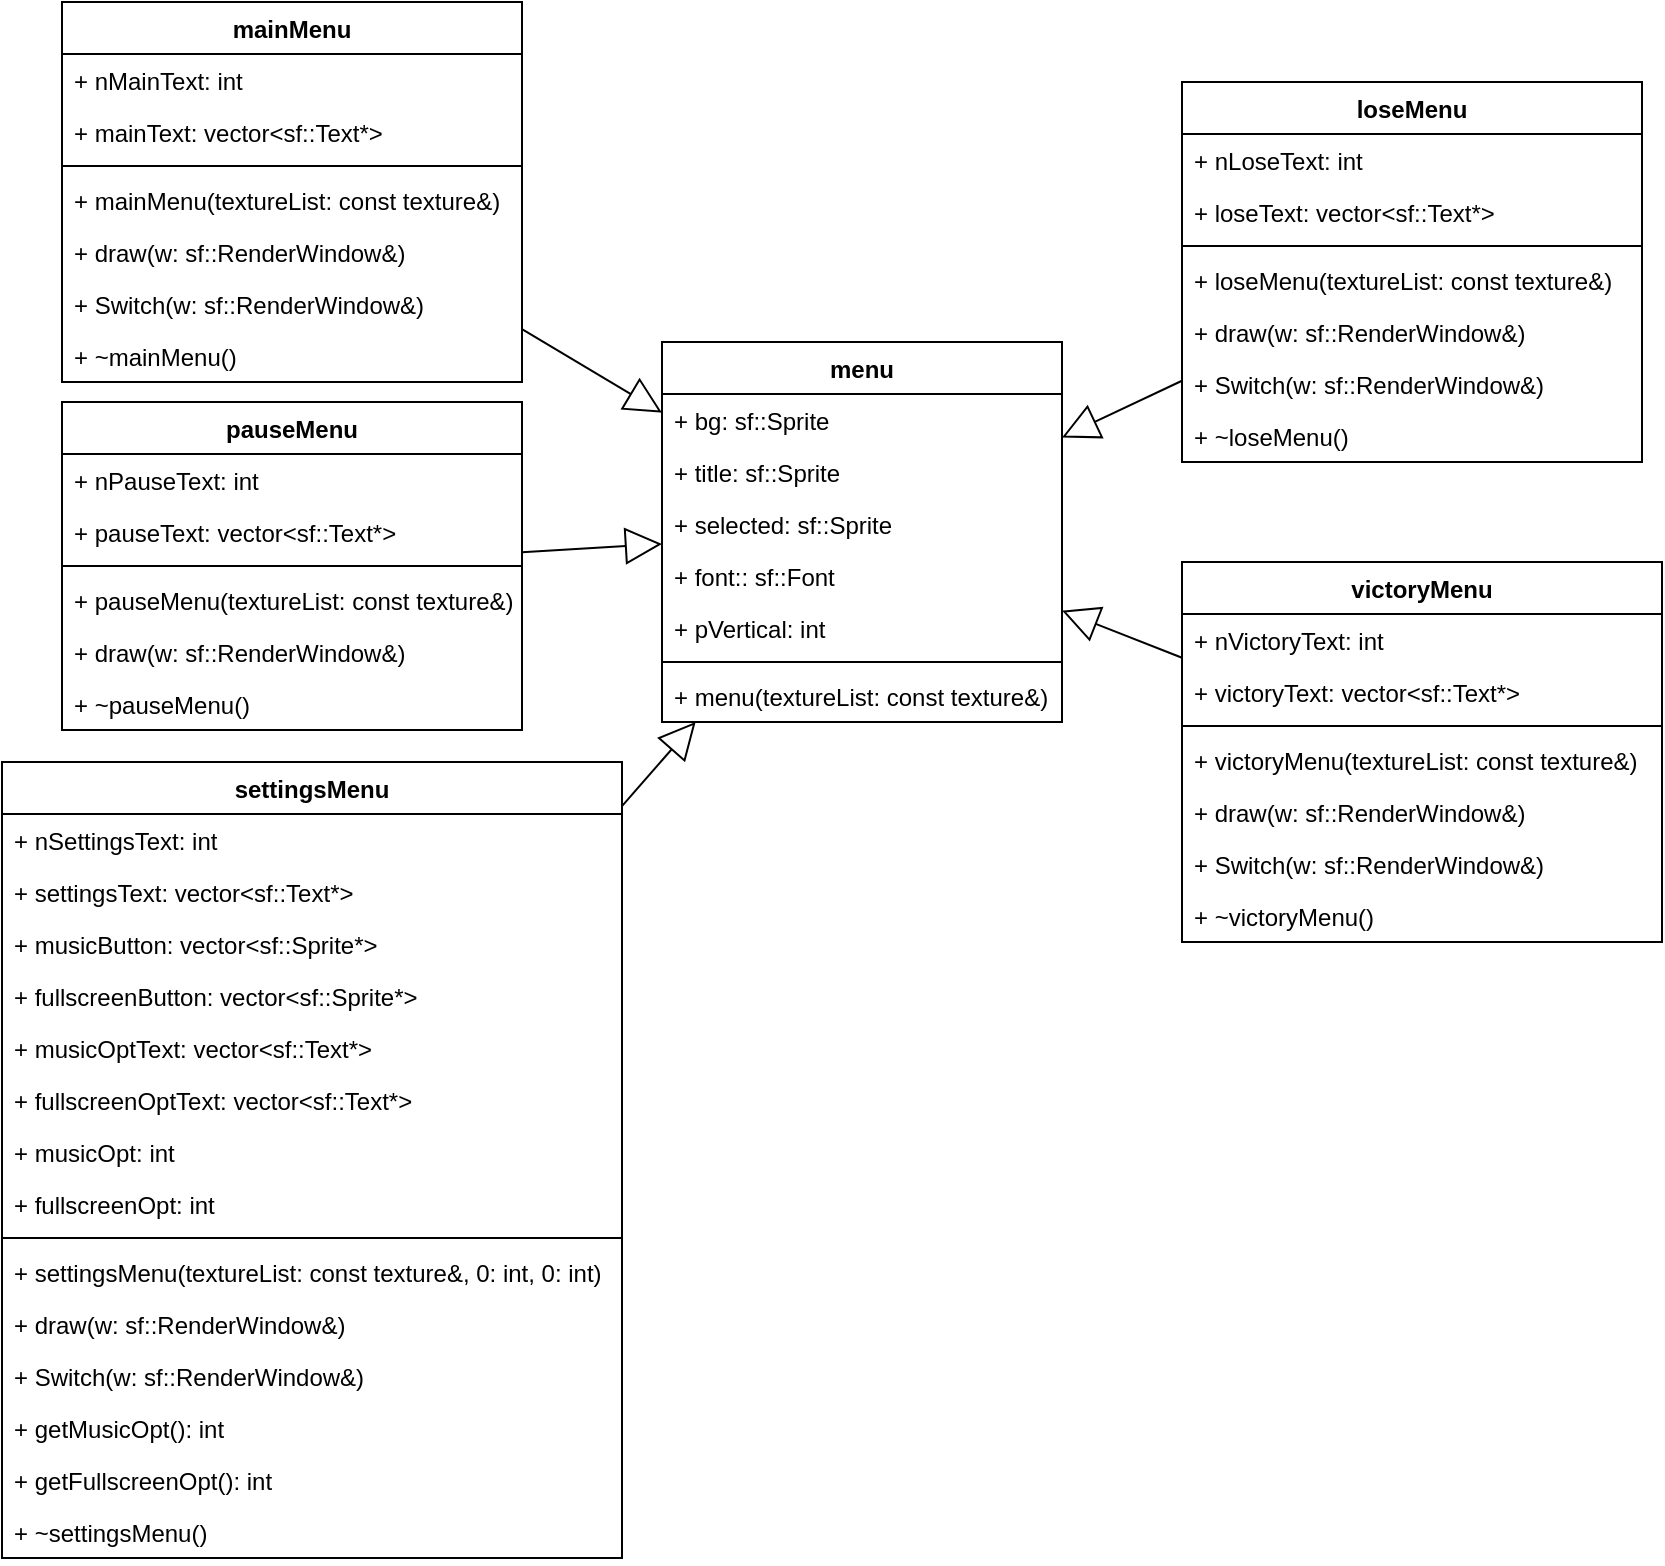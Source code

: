 <mxfile version="13.4.5" type="device" pages="3"><diagram id="nkV1UEfnKvm9lRyXNGmZ" name="Menu"><mxGraphModel dx="868" dy="510" grid="1" gridSize="10" guides="1" tooltips="1" connect="1" arrows="1" fold="1" page="1" pageScale="1" pageWidth="850" pageHeight="1100" math="0" shadow="0"><root><mxCell id="0"/><mxCell id="1" parent="0"/><mxCell id="93eGIscq69mZXDQ_hid5-1" value="menu" style="swimlane;fontStyle=1;align=center;verticalAlign=top;childLayout=stackLayout;horizontal=1;startSize=26;horizontalStack=0;resizeParent=1;resizeParentMax=0;resizeLast=0;collapsible=1;marginBottom=0;" parent="1" vertex="1"><mxGeometry x="340" y="210" width="200" height="190" as="geometry"/></mxCell><mxCell id="93eGIscq69mZXDQ_hid5-2" value="+ bg: sf::Sprite" style="text;strokeColor=none;fillColor=none;align=left;verticalAlign=top;spacingLeft=4;spacingRight=4;overflow=hidden;rotatable=0;points=[[0,0.5],[1,0.5]];portConstraint=eastwest;" parent="93eGIscq69mZXDQ_hid5-1" vertex="1"><mxGeometry y="26" width="200" height="26" as="geometry"/></mxCell><mxCell id="93eGIscq69mZXDQ_hid5-10" value="+ title: sf::Sprite" style="text;strokeColor=none;fillColor=none;align=left;verticalAlign=top;spacingLeft=4;spacingRight=4;overflow=hidden;rotatable=0;points=[[0,0.5],[1,0.5]];portConstraint=eastwest;" parent="93eGIscq69mZXDQ_hid5-1" vertex="1"><mxGeometry y="52" width="200" height="26" as="geometry"/></mxCell><mxCell id="93eGIscq69mZXDQ_hid5-9" value="+ selected: sf::Sprite " style="text;strokeColor=none;fillColor=none;align=left;verticalAlign=top;spacingLeft=4;spacingRight=4;overflow=hidden;rotatable=0;points=[[0,0.5],[1,0.5]];portConstraint=eastwest;" parent="93eGIscq69mZXDQ_hid5-1" vertex="1"><mxGeometry y="78" width="200" height="26" as="geometry"/></mxCell><mxCell id="93eGIscq69mZXDQ_hid5-11" value="+ font:: sf::Font" style="text;strokeColor=none;fillColor=none;align=left;verticalAlign=top;spacingLeft=4;spacingRight=4;overflow=hidden;rotatable=0;points=[[0,0.5],[1,0.5]];portConstraint=eastwest;" parent="93eGIscq69mZXDQ_hid5-1" vertex="1"><mxGeometry y="104" width="200" height="26" as="geometry"/></mxCell><mxCell id="93eGIscq69mZXDQ_hid5-12" value="+ pVertical: int" style="text;strokeColor=none;fillColor=none;align=left;verticalAlign=top;spacingLeft=4;spacingRight=4;overflow=hidden;rotatable=0;points=[[0,0.5],[1,0.5]];portConstraint=eastwest;" parent="93eGIscq69mZXDQ_hid5-1" vertex="1"><mxGeometry y="130" width="200" height="26" as="geometry"/></mxCell><mxCell id="93eGIscq69mZXDQ_hid5-3" value="" style="line;strokeWidth=1;fillColor=none;align=left;verticalAlign=middle;spacingTop=-1;spacingLeft=3;spacingRight=3;rotatable=0;labelPosition=right;points=[];portConstraint=eastwest;" parent="93eGIscq69mZXDQ_hid5-1" vertex="1"><mxGeometry y="156" width="200" height="8" as="geometry"/></mxCell><mxCell id="93eGIscq69mZXDQ_hid5-4" value="+ menu(textureList: const texture&amp;)" style="text;strokeColor=none;fillColor=none;align=left;verticalAlign=top;spacingLeft=4;spacingRight=4;overflow=hidden;rotatable=0;points=[[0,0.5],[1,0.5]];portConstraint=eastwest;" parent="93eGIscq69mZXDQ_hid5-1" vertex="1"><mxGeometry y="164" width="200" height="26" as="geometry"/></mxCell><mxCell id="93eGIscq69mZXDQ_hid5-13" value="mainMenu" style="swimlane;fontStyle=1;align=center;verticalAlign=top;childLayout=stackLayout;horizontal=1;startSize=26;horizontalStack=0;resizeParent=1;resizeParentMax=0;resizeLast=0;collapsible=1;marginBottom=0;" parent="1" vertex="1"><mxGeometry x="40" y="40" width="230" height="190" as="geometry"/></mxCell><mxCell id="93eGIscq69mZXDQ_hid5-14" value="+ nMainText: int" style="text;strokeColor=none;fillColor=none;align=left;verticalAlign=top;spacingLeft=4;spacingRight=4;overflow=hidden;rotatable=0;points=[[0,0.5],[1,0.5]];portConstraint=eastwest;" parent="93eGIscq69mZXDQ_hid5-13" vertex="1"><mxGeometry y="26" width="230" height="26" as="geometry"/></mxCell><mxCell id="93eGIscq69mZXDQ_hid5-17" value="+ mainText: vector&lt;sf::Text*&gt;" style="text;strokeColor=none;fillColor=none;align=left;verticalAlign=top;spacingLeft=4;spacingRight=4;overflow=hidden;rotatable=0;points=[[0,0.5],[1,0.5]];portConstraint=eastwest;" parent="93eGIscq69mZXDQ_hid5-13" vertex="1"><mxGeometry y="52" width="230" height="26" as="geometry"/></mxCell><mxCell id="93eGIscq69mZXDQ_hid5-15" value="" style="line;strokeWidth=1;fillColor=none;align=left;verticalAlign=middle;spacingTop=-1;spacingLeft=3;spacingRight=3;rotatable=0;labelPosition=right;points=[];portConstraint=eastwest;" parent="93eGIscq69mZXDQ_hid5-13" vertex="1"><mxGeometry y="78" width="230" height="8" as="geometry"/></mxCell><mxCell id="93eGIscq69mZXDQ_hid5-16" value="+ mainMenu(textureList: const texture&amp;)" style="text;strokeColor=none;fillColor=none;align=left;verticalAlign=top;spacingLeft=4;spacingRight=4;overflow=hidden;rotatable=0;points=[[0,0.5],[1,0.5]];portConstraint=eastwest;" parent="93eGIscq69mZXDQ_hid5-13" vertex="1"><mxGeometry y="86" width="230" height="26" as="geometry"/></mxCell><mxCell id="93eGIscq69mZXDQ_hid5-18" value="+ draw(w: sf::RenderWindow&amp;)" style="text;strokeColor=none;fillColor=none;align=left;verticalAlign=top;spacingLeft=4;spacingRight=4;overflow=hidden;rotatable=0;points=[[0,0.5],[1,0.5]];portConstraint=eastwest;" parent="93eGIscq69mZXDQ_hid5-13" vertex="1"><mxGeometry y="112" width="230" height="26" as="geometry"/></mxCell><mxCell id="93eGIscq69mZXDQ_hid5-19" value="+ Switch(w: sf::RenderWindow&amp;)" style="text;strokeColor=none;fillColor=none;align=left;verticalAlign=top;spacingLeft=4;spacingRight=4;overflow=hidden;rotatable=0;points=[[0,0.5],[1,0.5]];portConstraint=eastwest;" parent="93eGIscq69mZXDQ_hid5-13" vertex="1"><mxGeometry y="138" width="230" height="26" as="geometry"/></mxCell><mxCell id="93eGIscq69mZXDQ_hid5-20" value="+ ~mainMenu()" style="text;strokeColor=none;fillColor=none;align=left;verticalAlign=top;spacingLeft=4;spacingRight=4;overflow=hidden;rotatable=0;points=[[0,0.5],[1,0.5]];portConstraint=eastwest;" parent="93eGIscq69mZXDQ_hid5-13" vertex="1"><mxGeometry y="164" width="230" height="26" as="geometry"/></mxCell><mxCell id="93eGIscq69mZXDQ_hid5-21" value="pauseMenu" style="swimlane;fontStyle=1;align=center;verticalAlign=top;childLayout=stackLayout;horizontal=1;startSize=26;horizontalStack=0;resizeParent=1;resizeParentMax=0;resizeLast=0;collapsible=1;marginBottom=0;" parent="1" vertex="1"><mxGeometry x="40" y="240" width="230" height="164" as="geometry"/></mxCell><mxCell id="93eGIscq69mZXDQ_hid5-22" value="+ nPauseText: int" style="text;strokeColor=none;fillColor=none;align=left;verticalAlign=top;spacingLeft=4;spacingRight=4;overflow=hidden;rotatable=0;points=[[0,0.5],[1,0.5]];portConstraint=eastwest;" parent="93eGIscq69mZXDQ_hid5-21" vertex="1"><mxGeometry y="26" width="230" height="26" as="geometry"/></mxCell><mxCell id="93eGIscq69mZXDQ_hid5-23" value="+ pauseText: vector&lt;sf::Text*&gt;" style="text;strokeColor=none;fillColor=none;align=left;verticalAlign=top;spacingLeft=4;spacingRight=4;overflow=hidden;rotatable=0;points=[[0,0.5],[1,0.5]];portConstraint=eastwest;" parent="93eGIscq69mZXDQ_hid5-21" vertex="1"><mxGeometry y="52" width="230" height="26" as="geometry"/></mxCell><mxCell id="93eGIscq69mZXDQ_hid5-24" value="" style="line;strokeWidth=1;fillColor=none;align=left;verticalAlign=middle;spacingTop=-1;spacingLeft=3;spacingRight=3;rotatable=0;labelPosition=right;points=[];portConstraint=eastwest;" parent="93eGIscq69mZXDQ_hid5-21" vertex="1"><mxGeometry y="78" width="230" height="8" as="geometry"/></mxCell><mxCell id="93eGIscq69mZXDQ_hid5-25" value="+ pauseMenu(textureList: const texture&amp;)" style="text;strokeColor=none;fillColor=none;align=left;verticalAlign=top;spacingLeft=4;spacingRight=4;overflow=hidden;rotatable=0;points=[[0,0.5],[1,0.5]];portConstraint=eastwest;" parent="93eGIscq69mZXDQ_hid5-21" vertex="1"><mxGeometry y="86" width="230" height="26" as="geometry"/></mxCell><mxCell id="93eGIscq69mZXDQ_hid5-26" value="+ draw(w: sf::RenderWindow&amp;)" style="text;strokeColor=none;fillColor=none;align=left;verticalAlign=top;spacingLeft=4;spacingRight=4;overflow=hidden;rotatable=0;points=[[0,0.5],[1,0.5]];portConstraint=eastwest;" parent="93eGIscq69mZXDQ_hid5-21" vertex="1"><mxGeometry y="112" width="230" height="26" as="geometry"/></mxCell><mxCell id="93eGIscq69mZXDQ_hid5-28" value="+ ~pauseMenu()" style="text;strokeColor=none;fillColor=none;align=left;verticalAlign=top;spacingLeft=4;spacingRight=4;overflow=hidden;rotatable=0;points=[[0,0.5],[1,0.5]];portConstraint=eastwest;" parent="93eGIscq69mZXDQ_hid5-21" vertex="1"><mxGeometry y="138" width="230" height="26" as="geometry"/></mxCell><mxCell id="93eGIscq69mZXDQ_hid5-45" value="loseMenu" style="swimlane;fontStyle=1;align=center;verticalAlign=top;childLayout=stackLayout;horizontal=1;startSize=26;horizontalStack=0;resizeParent=1;resizeParentMax=0;resizeLast=0;collapsible=1;marginBottom=0;" parent="1" vertex="1"><mxGeometry x="600" y="80" width="230" height="190" as="geometry"/></mxCell><mxCell id="93eGIscq69mZXDQ_hid5-46" value="+ nLoseText: int" style="text;strokeColor=none;fillColor=none;align=left;verticalAlign=top;spacingLeft=4;spacingRight=4;overflow=hidden;rotatable=0;points=[[0,0.5],[1,0.5]];portConstraint=eastwest;" parent="93eGIscq69mZXDQ_hid5-45" vertex="1"><mxGeometry y="26" width="230" height="26" as="geometry"/></mxCell><mxCell id="93eGIscq69mZXDQ_hid5-47" value="+ loseText: vector&lt;sf::Text*&gt;" style="text;strokeColor=none;fillColor=none;align=left;verticalAlign=top;spacingLeft=4;spacingRight=4;overflow=hidden;rotatable=0;points=[[0,0.5],[1,0.5]];portConstraint=eastwest;" parent="93eGIscq69mZXDQ_hid5-45" vertex="1"><mxGeometry y="52" width="230" height="26" as="geometry"/></mxCell><mxCell id="93eGIscq69mZXDQ_hid5-48" value="" style="line;strokeWidth=1;fillColor=none;align=left;verticalAlign=middle;spacingTop=-1;spacingLeft=3;spacingRight=3;rotatable=0;labelPosition=right;points=[];portConstraint=eastwest;" parent="93eGIscq69mZXDQ_hid5-45" vertex="1"><mxGeometry y="78" width="230" height="8" as="geometry"/></mxCell><mxCell id="93eGIscq69mZXDQ_hid5-49" value="+ loseMenu(textureList: const texture&amp;)" style="text;strokeColor=none;fillColor=none;align=left;verticalAlign=top;spacingLeft=4;spacingRight=4;overflow=hidden;rotatable=0;points=[[0,0.5],[1,0.5]];portConstraint=eastwest;" parent="93eGIscq69mZXDQ_hid5-45" vertex="1"><mxGeometry y="86" width="230" height="26" as="geometry"/></mxCell><mxCell id="93eGIscq69mZXDQ_hid5-50" value="+ draw(w: sf::RenderWindow&amp;)" style="text;strokeColor=none;fillColor=none;align=left;verticalAlign=top;spacingLeft=4;spacingRight=4;overflow=hidden;rotatable=0;points=[[0,0.5],[1,0.5]];portConstraint=eastwest;" parent="93eGIscq69mZXDQ_hid5-45" vertex="1"><mxGeometry y="112" width="230" height="26" as="geometry"/></mxCell><mxCell id="93eGIscq69mZXDQ_hid5-51" value="+ Switch(w: sf::RenderWindow&amp;)" style="text;strokeColor=none;fillColor=none;align=left;verticalAlign=top;spacingLeft=4;spacingRight=4;overflow=hidden;rotatable=0;points=[[0,0.5],[1,0.5]];portConstraint=eastwest;" parent="93eGIscq69mZXDQ_hid5-45" vertex="1"><mxGeometry y="138" width="230" height="26" as="geometry"/></mxCell><mxCell id="93eGIscq69mZXDQ_hid5-52" value="+ ~loseMenu()" style="text;strokeColor=none;fillColor=none;align=left;verticalAlign=top;spacingLeft=4;spacingRight=4;overflow=hidden;rotatable=0;points=[[0,0.5],[1,0.5]];portConstraint=eastwest;" parent="93eGIscq69mZXDQ_hid5-45" vertex="1"><mxGeometry y="164" width="230" height="26" as="geometry"/></mxCell><mxCell id="93eGIscq69mZXDQ_hid5-29" value="settingsMenu" style="swimlane;fontStyle=1;align=center;verticalAlign=top;childLayout=stackLayout;horizontal=1;startSize=26;horizontalStack=0;resizeParent=1;resizeParentMax=0;resizeLast=0;collapsible=1;marginBottom=0;" parent="1" vertex="1"><mxGeometry x="10" y="420" width="310" height="398" as="geometry"/></mxCell><mxCell id="93eGIscq69mZXDQ_hid5-30" value="+ nSettingsText: int" style="text;strokeColor=none;fillColor=none;align=left;verticalAlign=top;spacingLeft=4;spacingRight=4;overflow=hidden;rotatable=0;points=[[0,0.5],[1,0.5]];portConstraint=eastwest;" parent="93eGIscq69mZXDQ_hid5-29" vertex="1"><mxGeometry y="26" width="310" height="26" as="geometry"/></mxCell><mxCell id="93eGIscq69mZXDQ_hid5-31" value="+ settingsText: vector&lt;sf::Text*&gt;" style="text;strokeColor=none;fillColor=none;align=left;verticalAlign=top;spacingLeft=4;spacingRight=4;overflow=hidden;rotatable=0;points=[[0,0.5],[1,0.5]];portConstraint=eastwest;" parent="93eGIscq69mZXDQ_hid5-29" vertex="1"><mxGeometry y="52" width="310" height="26" as="geometry"/></mxCell><mxCell id="93eGIscq69mZXDQ_hid5-37" value="+ musicButton: vector&lt;sf::Sprite*&gt;" style="text;strokeColor=none;fillColor=none;align=left;verticalAlign=top;spacingLeft=4;spacingRight=4;overflow=hidden;rotatable=0;points=[[0,0.5],[1,0.5]];portConstraint=eastwest;" parent="93eGIscq69mZXDQ_hid5-29" vertex="1"><mxGeometry y="78" width="310" height="26" as="geometry"/></mxCell><mxCell id="93eGIscq69mZXDQ_hid5-38" value="+ fullscreenButton: vector&lt;sf::Sprite*&gt;" style="text;strokeColor=none;fillColor=none;align=left;verticalAlign=top;spacingLeft=4;spacingRight=4;overflow=hidden;rotatable=0;points=[[0,0.5],[1,0.5]];portConstraint=eastwest;" parent="93eGIscq69mZXDQ_hid5-29" vertex="1"><mxGeometry y="104" width="310" height="26" as="geometry"/></mxCell><mxCell id="93eGIscq69mZXDQ_hid5-39" value="+ musicOptText: vector&lt;sf::Text*&gt;" style="text;strokeColor=none;fillColor=none;align=left;verticalAlign=top;spacingLeft=4;spacingRight=4;overflow=hidden;rotatable=0;points=[[0,0.5],[1,0.5]];portConstraint=eastwest;" parent="93eGIscq69mZXDQ_hid5-29" vertex="1"><mxGeometry y="130" width="310" height="26" as="geometry"/></mxCell><mxCell id="93eGIscq69mZXDQ_hid5-41" value="+ fullscreenOptText: vector&lt;sf::Text*&gt;" style="text;strokeColor=none;fillColor=none;align=left;verticalAlign=top;spacingLeft=4;spacingRight=4;overflow=hidden;rotatable=0;points=[[0,0.5],[1,0.5]];portConstraint=eastwest;" parent="93eGIscq69mZXDQ_hid5-29" vertex="1"><mxGeometry y="156" width="310" height="26" as="geometry"/></mxCell><mxCell id="93eGIscq69mZXDQ_hid5-42" value="+ musicOpt: int" style="text;strokeColor=none;fillColor=none;align=left;verticalAlign=top;spacingLeft=4;spacingRight=4;overflow=hidden;rotatable=0;points=[[0,0.5],[1,0.5]];portConstraint=eastwest;" parent="93eGIscq69mZXDQ_hid5-29" vertex="1"><mxGeometry y="182" width="310" height="26" as="geometry"/></mxCell><mxCell id="93eGIscq69mZXDQ_hid5-40" value="+ fullscreenOpt: int" style="text;strokeColor=none;fillColor=none;align=left;verticalAlign=top;spacingLeft=4;spacingRight=4;overflow=hidden;rotatable=0;points=[[0,0.5],[1,0.5]];portConstraint=eastwest;" parent="93eGIscq69mZXDQ_hid5-29" vertex="1"><mxGeometry y="208" width="310" height="26" as="geometry"/></mxCell><mxCell id="93eGIscq69mZXDQ_hid5-32" value="" style="line;strokeWidth=1;fillColor=none;align=left;verticalAlign=middle;spacingTop=-1;spacingLeft=3;spacingRight=3;rotatable=0;labelPosition=right;points=[];portConstraint=eastwest;" parent="93eGIscq69mZXDQ_hid5-29" vertex="1"><mxGeometry y="234" width="310" height="8" as="geometry"/></mxCell><mxCell id="93eGIscq69mZXDQ_hid5-33" value="+ settingsMenu(textureList: const texture&amp;, 0: int, 0: int)" style="text;strokeColor=none;fillColor=none;align=left;verticalAlign=top;spacingLeft=4;spacingRight=4;overflow=hidden;rotatable=0;points=[[0,0.5],[1,0.5]];portConstraint=eastwest;" parent="93eGIscq69mZXDQ_hid5-29" vertex="1"><mxGeometry y="242" width="310" height="26" as="geometry"/></mxCell><mxCell id="93eGIscq69mZXDQ_hid5-34" value="+ draw(w: sf::RenderWindow&amp;)" style="text;strokeColor=none;fillColor=none;align=left;verticalAlign=top;spacingLeft=4;spacingRight=4;overflow=hidden;rotatable=0;points=[[0,0.5],[1,0.5]];portConstraint=eastwest;" parent="93eGIscq69mZXDQ_hid5-29" vertex="1"><mxGeometry y="268" width="310" height="26" as="geometry"/></mxCell><mxCell id="93eGIscq69mZXDQ_hid5-35" value="+ Switch(w: sf::RenderWindow&amp;)" style="text;strokeColor=none;fillColor=none;align=left;verticalAlign=top;spacingLeft=4;spacingRight=4;overflow=hidden;rotatable=0;points=[[0,0.5],[1,0.5]];portConstraint=eastwest;" parent="93eGIscq69mZXDQ_hid5-29" vertex="1"><mxGeometry y="294" width="310" height="26" as="geometry"/></mxCell><mxCell id="93eGIscq69mZXDQ_hid5-43" value="+ getMusicOpt(): int" style="text;strokeColor=none;fillColor=none;align=left;verticalAlign=top;spacingLeft=4;spacingRight=4;overflow=hidden;rotatable=0;points=[[0,0.5],[1,0.5]];portConstraint=eastwest;" parent="93eGIscq69mZXDQ_hid5-29" vertex="1"><mxGeometry y="320" width="310" height="26" as="geometry"/></mxCell><mxCell id="93eGIscq69mZXDQ_hid5-44" value="+ getFullscreenOpt(): int" style="text;strokeColor=none;fillColor=none;align=left;verticalAlign=top;spacingLeft=4;spacingRight=4;overflow=hidden;rotatable=0;points=[[0,0.5],[1,0.5]];portConstraint=eastwest;" parent="93eGIscq69mZXDQ_hid5-29" vertex="1"><mxGeometry y="346" width="310" height="26" as="geometry"/></mxCell><mxCell id="93eGIscq69mZXDQ_hid5-36" value="+ ~settingsMenu()" style="text;strokeColor=none;fillColor=none;align=left;verticalAlign=top;spacingLeft=4;spacingRight=4;overflow=hidden;rotatable=0;points=[[0,0.5],[1,0.5]];portConstraint=eastwest;" parent="93eGIscq69mZXDQ_hid5-29" vertex="1"><mxGeometry y="372" width="310" height="26" as="geometry"/></mxCell><mxCell id="93eGIscq69mZXDQ_hid5-53" value="victoryMenu" style="swimlane;fontStyle=1;align=center;verticalAlign=top;childLayout=stackLayout;horizontal=1;startSize=26;horizontalStack=0;resizeParent=1;resizeParentMax=0;resizeLast=0;collapsible=1;marginBottom=0;" parent="1" vertex="1"><mxGeometry x="600" y="320" width="240" height="190" as="geometry"/></mxCell><mxCell id="93eGIscq69mZXDQ_hid5-54" value="+ nVictoryText: int" style="text;strokeColor=none;fillColor=none;align=left;verticalAlign=top;spacingLeft=4;spacingRight=4;overflow=hidden;rotatable=0;points=[[0,0.5],[1,0.5]];portConstraint=eastwest;" parent="93eGIscq69mZXDQ_hid5-53" vertex="1"><mxGeometry y="26" width="240" height="26" as="geometry"/></mxCell><mxCell id="93eGIscq69mZXDQ_hid5-55" value="+ victoryText: vector&lt;sf::Text*&gt;" style="text;strokeColor=none;fillColor=none;align=left;verticalAlign=top;spacingLeft=4;spacingRight=4;overflow=hidden;rotatable=0;points=[[0,0.5],[1,0.5]];portConstraint=eastwest;" parent="93eGIscq69mZXDQ_hid5-53" vertex="1"><mxGeometry y="52" width="240" height="26" as="geometry"/></mxCell><mxCell id="93eGIscq69mZXDQ_hid5-56" value="" style="line;strokeWidth=1;fillColor=none;align=left;verticalAlign=middle;spacingTop=-1;spacingLeft=3;spacingRight=3;rotatable=0;labelPosition=right;points=[];portConstraint=eastwest;" parent="93eGIscq69mZXDQ_hid5-53" vertex="1"><mxGeometry y="78" width="240" height="8" as="geometry"/></mxCell><mxCell id="93eGIscq69mZXDQ_hid5-57" value="+ victoryMenu(textureList: const texture&amp;)" style="text;strokeColor=none;fillColor=none;align=left;verticalAlign=top;spacingLeft=4;spacingRight=4;overflow=hidden;rotatable=0;points=[[0,0.5],[1,0.5]];portConstraint=eastwest;" parent="93eGIscq69mZXDQ_hid5-53" vertex="1"><mxGeometry y="86" width="240" height="26" as="geometry"/></mxCell><mxCell id="93eGIscq69mZXDQ_hid5-58" value="+ draw(w: sf::RenderWindow&amp;)" style="text;strokeColor=none;fillColor=none;align=left;verticalAlign=top;spacingLeft=4;spacingRight=4;overflow=hidden;rotatable=0;points=[[0,0.5],[1,0.5]];portConstraint=eastwest;" parent="93eGIscq69mZXDQ_hid5-53" vertex="1"><mxGeometry y="112" width="240" height="26" as="geometry"/></mxCell><mxCell id="93eGIscq69mZXDQ_hid5-59" value="+ Switch(w: sf::RenderWindow&amp;)" style="text;strokeColor=none;fillColor=none;align=left;verticalAlign=top;spacingLeft=4;spacingRight=4;overflow=hidden;rotatable=0;points=[[0,0.5],[1,0.5]];portConstraint=eastwest;" parent="93eGIscq69mZXDQ_hid5-53" vertex="1"><mxGeometry y="138" width="240" height="26" as="geometry"/></mxCell><mxCell id="93eGIscq69mZXDQ_hid5-60" value="+ ~victoryMenu()" style="text;strokeColor=none;fillColor=none;align=left;verticalAlign=top;spacingLeft=4;spacingRight=4;overflow=hidden;rotatable=0;points=[[0,0.5],[1,0.5]];portConstraint=eastwest;" parent="93eGIscq69mZXDQ_hid5-53" vertex="1"><mxGeometry y="164" width="240" height="26" as="geometry"/></mxCell><mxCell id="93eGIscq69mZXDQ_hid5-62" value="" style="endArrow=block;endSize=16;endFill=0;html=1;" parent="1" source="93eGIscq69mZXDQ_hid5-13" target="93eGIscq69mZXDQ_hid5-1" edge="1"><mxGeometry width="160" relative="1" as="geometry"><mxPoint x="249.04" y="-17.028" as="sourcePoint"/><mxPoint x="330" y="50" as="targetPoint"/></mxGeometry></mxCell><mxCell id="93eGIscq69mZXDQ_hid5-63" value="" style="endArrow=block;endSize=16;endFill=0;html=1;" parent="1" source="93eGIscq69mZXDQ_hid5-21" target="93eGIscq69mZXDQ_hid5-1" edge="1"><mxGeometry width="160" relative="1" as="geometry"><mxPoint x="190" y="240" as="sourcePoint"/><mxPoint x="340" y="60" as="targetPoint"/></mxGeometry></mxCell><mxCell id="93eGIscq69mZXDQ_hid5-64" value="" style="endArrow=block;endSize=16;endFill=0;html=1;" parent="1" source="93eGIscq69mZXDQ_hid5-29" target="93eGIscq69mZXDQ_hid5-1" edge="1"><mxGeometry width="160" relative="1" as="geometry"><mxPoint x="269.04" y="2.972" as="sourcePoint"/><mxPoint x="350" y="70" as="targetPoint"/></mxGeometry></mxCell><mxCell id="93eGIscq69mZXDQ_hid5-65" value="" style="endArrow=block;endSize=16;endFill=0;html=1;" parent="1" source="93eGIscq69mZXDQ_hid5-45" target="93eGIscq69mZXDQ_hid5-1" edge="1"><mxGeometry width="160" relative="1" as="geometry"><mxPoint x="279.04" y="12.972" as="sourcePoint"/><mxPoint x="360" y="80" as="targetPoint"/></mxGeometry></mxCell><mxCell id="93eGIscq69mZXDQ_hid5-66" value="" style="endArrow=block;endSize=16;endFill=0;html=1;" parent="1" source="93eGIscq69mZXDQ_hid5-53" target="93eGIscq69mZXDQ_hid5-1" edge="1"><mxGeometry width="160" relative="1" as="geometry"><mxPoint x="289.04" y="22.972" as="sourcePoint"/><mxPoint x="370" y="90" as="targetPoint"/></mxGeometry></mxCell></root></mxGraphModel></diagram><diagram id="I6HNzt137AbIm4lw8KXG" name="TextureLoad"><mxGraphModel dx="868" dy="510" grid="1" gridSize="10" guides="1" tooltips="1" connect="1" arrows="1" fold="1" page="1" pageScale="1" pageWidth="850" pageHeight="1100" math="0" shadow="0"><root><mxCell id="AbJl8vfqbut3wzYYzuAd-0"/><mxCell id="AbJl8vfqbut3wzYYzuAd-1" parent="AbJl8vfqbut3wzYYzuAd-0"/><mxCell id="AbJl8vfqbut3wzYYzuAd-2" value="texture" style="swimlane;fontStyle=1;align=center;verticalAlign=top;childLayout=stackLayout;horizontal=1;startSize=26;horizontalStack=0;resizeParent=1;resizeParentMax=0;resizeLast=0;collapsible=1;marginBottom=0;" parent="AbJl8vfqbut3wzYYzuAd-1" vertex="1"><mxGeometry x="320" y="220" width="240" height="398" as="geometry"/></mxCell><mxCell id="AbJl8vfqbut3wzYYzuAd-3" value="+ player: vector&lt;sf::Texture*&gt;" style="text;strokeColor=none;fillColor=none;align=left;verticalAlign=top;spacingLeft=4;spacingRight=4;overflow=hidden;rotatable=0;points=[[0,0.5],[1,0.5]];portConstraint=eastwest;" parent="AbJl8vfqbut3wzYYzuAd-2" vertex="1"><mxGeometry y="26" width="240" height="26" as="geometry"/></mxCell><mxCell id="AbJl8vfqbut3wzYYzuAd-6" value="+ animal: vector&lt;sf::Texture*&gt;" style="text;strokeColor=none;fillColor=none;align=left;verticalAlign=top;spacingLeft=4;spacingRight=4;overflow=hidden;rotatable=0;points=[[0,0.5],[1,0.5]];portConstraint=eastwest;" parent="AbJl8vfqbut3wzYYzuAd-2" vertex="1"><mxGeometry y="52" width="240" height="26" as="geometry"/></mxCell><mxCell id="AbJl8vfqbut3wzYYzuAd-12" value="+ vehicle: vector&lt;sf::Texture*&gt;" style="text;strokeColor=none;fillColor=none;align=left;verticalAlign=top;spacingLeft=4;spacingRight=4;overflow=hidden;rotatable=0;points=[[0,0.5],[1,0.5]];portConstraint=eastwest;" parent="AbJl8vfqbut3wzYYzuAd-2" vertex="1"><mxGeometry y="78" width="240" height="26" as="geometry"/></mxCell><mxCell id="AbJl8vfqbut3wzYYzuAd-15" value="+ CatAnimation: vector&lt;sf::Texture*&gt;" style="text;strokeColor=none;fillColor=none;align=left;verticalAlign=top;spacingLeft=4;spacingRight=4;overflow=hidden;rotatable=0;points=[[0,0.5],[1,0.5]];portConstraint=eastwest;" parent="AbJl8vfqbut3wzYYzuAd-2" vertex="1"><mxGeometry y="104" width="240" height="26" as="geometry"/></mxCell><mxCell id="AbJl8vfqbut3wzYYzuAd-13" value="+ DogAnimation: vector&lt;sf::Texture*&gt;" style="text;strokeColor=none;fillColor=none;align=left;verticalAlign=top;spacingLeft=4;spacingRight=4;overflow=hidden;rotatable=0;points=[[0,0.5],[1,0.5]];portConstraint=eastwest;" parent="AbJl8vfqbut3wzYYzuAd-2" vertex="1"><mxGeometry y="130" width="240" height="26" as="geometry"/></mxCell><mxCell id="AbJl8vfqbut3wzYYzuAd-14" value="+ DinoAnimation: vector&lt;sf::Texture*&gt;" style="text;strokeColor=none;fillColor=none;align=left;verticalAlign=top;spacingLeft=4;spacingRight=4;overflow=hidden;rotatable=0;points=[[0,0.5],[1,0.5]];portConstraint=eastwest;" parent="AbJl8vfqbut3wzYYzuAd-2" vertex="1"><mxGeometry y="156" width="240" height="26" as="geometry"/></mxCell><mxCell id="AbJl8vfqbut3wzYYzuAd-16" value="+ button: vector&lt;sf::Texture*&gt;" style="text;strokeColor=none;fillColor=none;align=left;verticalAlign=top;spacingLeft=4;spacingRight=4;overflow=hidden;rotatable=0;points=[[0,0.5],[1,0.5]];portConstraint=eastwest;" parent="AbJl8vfqbut3wzYYzuAd-2" vertex="1"><mxGeometry y="182" width="240" height="26" as="geometry"/></mxCell><mxCell id="AbJl8vfqbut3wzYYzuAd-17" value="+ background: sf::Texture*" style="text;strokeColor=none;fillColor=none;align=left;verticalAlign=top;spacingLeft=4;spacingRight=4;overflow=hidden;rotatable=0;points=[[0,0.5],[1,0.5]];portConstraint=eastwest;" parent="AbJl8vfqbut3wzYYzuAd-2" vertex="1"><mxGeometry y="208" width="240" height="26" as="geometry"/></mxCell><mxCell id="AbJl8vfqbut3wzYYzuAd-18" value="+ igBackground: sf::Texture*" style="text;strokeColor=none;fillColor=none;align=left;verticalAlign=top;spacingLeft=4;spacingRight=4;overflow=hidden;rotatable=0;points=[[0,0.5],[1,0.5]];portConstraint=eastwest;" parent="AbJl8vfqbut3wzYYzuAd-2" vertex="1"><mxGeometry y="234" width="240" height="26" as="geometry"/></mxCell><mxCell id="AbJl8vfqbut3wzYYzuAd-20" value="+ title: sf::Texture*" style="text;strokeColor=none;fillColor=none;align=left;verticalAlign=top;spacingLeft=4;spacingRight=4;overflow=hidden;rotatable=0;points=[[0,0.5],[1,0.5]];portConstraint=eastwest;" parent="AbJl8vfqbut3wzYYzuAd-2" vertex="1"><mxGeometry y="260" width="240" height="26" as="geometry"/></mxCell><mxCell id="AbJl8vfqbut3wzYYzuAd-19" value="+ selected: sf::Texture*" style="text;strokeColor=none;fillColor=none;align=left;verticalAlign=top;spacingLeft=4;spacingRight=4;overflow=hidden;rotatable=0;points=[[0,0.5],[1,0.5]];portConstraint=eastwest;" parent="AbJl8vfqbut3wzYYzuAd-2" vertex="1"><mxGeometry y="286" width="240" height="26" as="geometry"/></mxCell><mxCell id="AbJl8vfqbut3wzYYzuAd-21" value="+ trafficlight: sf::Texture*" style="text;strokeColor=none;fillColor=none;align=left;verticalAlign=top;spacingLeft=4;spacingRight=4;overflow=hidden;rotatable=0;points=[[0,0.5],[1,0.5]];portConstraint=eastwest;" parent="AbJl8vfqbut3wzYYzuAd-2" vertex="1"><mxGeometry y="312" width="240" height="26" as="geometry"/></mxCell><mxCell id="AbJl8vfqbut3wzYYzuAd-4" value="" style="line;strokeWidth=1;fillColor=none;align=left;verticalAlign=middle;spacingTop=-1;spacingLeft=3;spacingRight=3;rotatable=0;labelPosition=right;points=[];portConstraint=eastwest;" parent="AbJl8vfqbut3wzYYzuAd-2" vertex="1"><mxGeometry y="338" width="240" height="8" as="geometry"/></mxCell><mxCell id="AbJl8vfqbut3wzYYzuAd-5" value="+ texture():" style="text;strokeColor=none;fillColor=none;align=left;verticalAlign=top;spacingLeft=4;spacingRight=4;overflow=hidden;rotatable=0;points=[[0,0.5],[1,0.5]];portConstraint=eastwest;" parent="AbJl8vfqbut3wzYYzuAd-2" vertex="1"><mxGeometry y="346" width="240" height="26" as="geometry"/></mxCell><mxCell id="AbJl8vfqbut3wzYYzuAd-22" value="+ ~texture():" style="text;strokeColor=none;fillColor=none;align=left;verticalAlign=top;spacingLeft=4;spacingRight=4;overflow=hidden;rotatable=0;points=[[0,0.5],[1,0.5]];portConstraint=eastwest;" parent="AbJl8vfqbut3wzYYzuAd-2" vertex="1"><mxGeometry y="372" width="240" height="26" as="geometry"/></mxCell></root></mxGraphModel></diagram><diagram id="HVPnlN2-KptuJA8inapL" name="UI"><mxGraphModel dx="868" dy="510" grid="1" gridSize="10" guides="1" tooltips="1" connect="1" arrows="1" fold="1" page="1" pageScale="1" pageWidth="850" pageHeight="1100" math="0" shadow="0"><root><mxCell id="eLk1vrVk0unxDdMqjtk2-0"/><mxCell id="eLk1vrVk0unxDdMqjtk2-1" parent="eLk1vrVk0unxDdMqjtk2-0"/><mxCell id="eLk1vrVk0unxDdMqjtk2-2" value="UI" style="swimlane;fontStyle=1;align=center;verticalAlign=top;childLayout=stackLayout;horizontal=1;startSize=26;horizontalStack=0;resizeParent=1;resizeParentMax=0;resizeLast=0;collapsible=1;marginBottom=0;" parent="eLk1vrVk0unxDdMqjtk2-1" vertex="1"><mxGeometry x="240" y="220" width="400" height="190" as="geometry"/></mxCell><mxCell id="eLk1vrVk0unxDdMqjtk2-3" value="+ nUIText: int" style="text;strokeColor=none;fillColor=none;align=left;verticalAlign=top;spacingLeft=4;spacingRight=4;overflow=hidden;rotatable=0;points=[[0,0.5],[1,0.5]];portConstraint=eastwest;" parent="eLk1vrVk0unxDdMqjtk2-2" vertex="1"><mxGeometry y="26" width="400" height="26" as="geometry"/></mxCell><mxCell id="eLk1vrVk0unxDdMqjtk2-6" value="+ font: sf::Font" style="text;strokeColor=none;fillColor=none;align=left;verticalAlign=top;spacingLeft=4;spacingRight=4;overflow=hidden;rotatable=0;points=[[0,0.5],[1,0.5]];portConstraint=eastwest;" parent="eLk1vrVk0unxDdMqjtk2-2" vertex="1"><mxGeometry y="52" width="400" height="26" as="geometry"/></mxCell><mxCell id="eLk1vrVk0unxDdMqjtk2-7" value="+ UIText: vector&lt;sf::Text*&gt;" style="text;strokeColor=none;fillColor=none;align=left;verticalAlign=top;spacingLeft=4;spacingRight=4;overflow=hidden;rotatable=0;points=[[0,0.5],[1,0.5]];portConstraint=eastwest;" parent="eLk1vrVk0unxDdMqjtk2-2" vertex="1"><mxGeometry y="78" width="400" height="26" as="geometry"/></mxCell><mxCell id="eLk1vrVk0unxDdMqjtk2-4" value="" style="line;strokeWidth=1;fillColor=none;align=left;verticalAlign=middle;spacingTop=-1;spacingLeft=3;spacingRight=3;rotatable=0;labelPosition=right;points=[];portConstraint=eastwest;" parent="eLk1vrVk0unxDdMqjtk2-2" vertex="1"><mxGeometry y="104" width="400" height="8" as="geometry"/></mxCell><mxCell id="eLk1vrVk0unxDdMqjtk2-5" value="+ UI()" style="text;strokeColor=none;fillColor=none;align=left;verticalAlign=top;spacingLeft=4;spacingRight=4;overflow=hidden;rotatable=0;points=[[0,0.5],[1,0.5]];portConstraint=eastwest;" parent="eLk1vrVk0unxDdMqjtk2-2" vertex="1"><mxGeometry y="112" width="400" height="26" as="geometry"/></mxCell><mxCell id="eLk1vrVk0unxDdMqjtk2-8" value="+ draw(w: sf::RenderWindow&amp;, score: const long int&amp;, level: cont int&amp;)" style="text;strokeColor=none;fillColor=none;align=left;verticalAlign=top;spacingLeft=4;spacingRight=4;overflow=hidden;rotatable=0;points=[[0,0.5],[1,0.5]];portConstraint=eastwest;" parent="eLk1vrVk0unxDdMqjtk2-2" vertex="1"><mxGeometry y="138" width="400" height="26" as="geometry"/></mxCell><mxCell id="eLk1vrVk0unxDdMqjtk2-9" value="+ ~UI()" style="text;strokeColor=none;fillColor=none;align=left;verticalAlign=top;spacingLeft=4;spacingRight=4;overflow=hidden;rotatable=0;points=[[0,0.5],[1,0.5]];portConstraint=eastwest;" parent="eLk1vrVk0unxDdMqjtk2-2" vertex="1"><mxGeometry y="164" width="400" height="26" as="geometry"/></mxCell></root></mxGraphModel></diagram></mxfile>